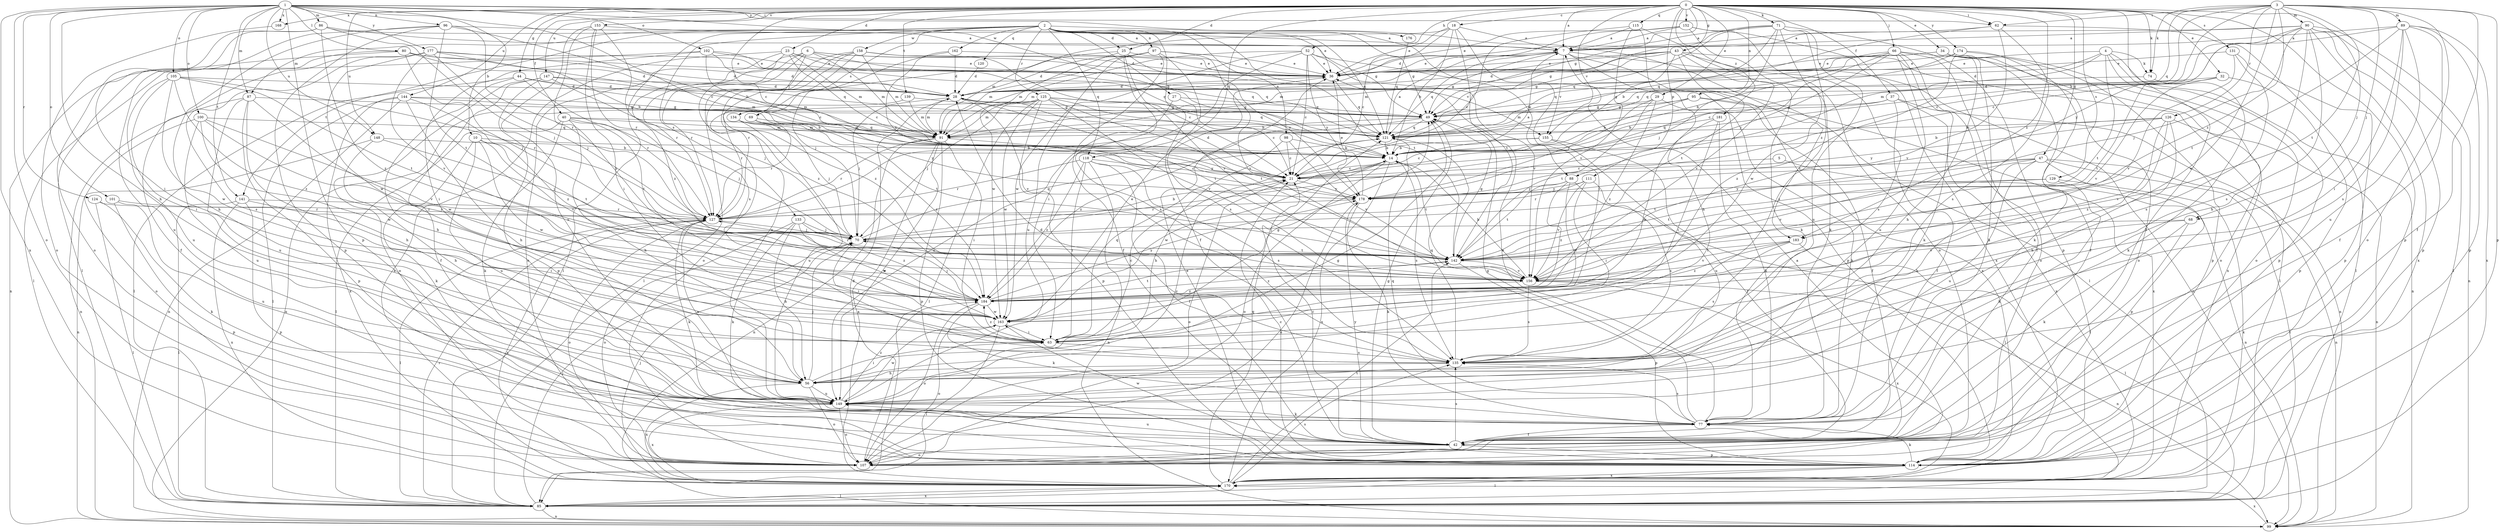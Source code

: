 strict digraph  {
0;
1;
2;
3;
4;
5;
6;
7;
10;
14;
18;
21;
23;
25;
27;
28;
29;
32;
34;
36;
37;
40;
42;
43;
44;
47;
49;
52;
56;
62;
63;
66;
68;
69;
70;
71;
74;
77;
80;
85;
86;
87;
88;
89;
90;
91;
95;
96;
97;
98;
99;
100;
101;
102;
105;
107;
111;
114;
115;
118;
120;
121;
124;
125;
126;
127;
129;
131;
133;
134;
135;
139;
141;
142;
144;
147;
148;
149;
152;
153;
155;
156;
158;
162;
163;
168;
170;
174;
176;
177;
178;
181;
183;
184;
0 -> 7  [label=a];
0 -> 18  [label=c];
0 -> 21  [label=c];
0 -> 23  [label=d];
0 -> 25  [label=d];
0 -> 29  [label=e];
0 -> 32  [label=e];
0 -> 34  [label=e];
0 -> 37  [label=f];
0 -> 40  [label=f];
0 -> 42  [label=f];
0 -> 43  [label=g];
0 -> 44  [label=g];
0 -> 47  [label=g];
0 -> 49  [label=g];
0 -> 52  [label=h];
0 -> 62  [label=i];
0 -> 66  [label=j];
0 -> 68  [label=j];
0 -> 71  [label=k];
0 -> 74  [label=k];
0 -> 95  [label=n];
0 -> 111  [label=p];
0 -> 114  [label=p];
0 -> 115  [label=q];
0 -> 118  [label=q];
0 -> 129  [label=s];
0 -> 131  [label=s];
0 -> 139  [label=t];
0 -> 144  [label=u];
0 -> 147  [label=u];
0 -> 148  [label=u];
0 -> 152  [label=v];
0 -> 153  [label=v];
0 -> 155  [label=v];
0 -> 168  [label=x];
0 -> 174  [label=y];
0 -> 181  [label=z];
0 -> 183  [label=z];
1 -> 10  [label=b];
1 -> 14  [label=b];
1 -> 21  [label=c];
1 -> 56  [label=h];
1 -> 62  [label=i];
1 -> 80  [label=l];
1 -> 86  [label=m];
1 -> 87  [label=m];
1 -> 96  [label=n];
1 -> 100  [label=o];
1 -> 101  [label=o];
1 -> 102  [label=o];
1 -> 105  [label=o];
1 -> 107  [label=o];
1 -> 114  [label=p];
1 -> 124  [label=r];
1 -> 141  [label=t];
1 -> 148  [label=u];
1 -> 168  [label=x];
1 -> 170  [label=x];
1 -> 176  [label=y];
1 -> 177  [label=y];
2 -> 25  [label=d];
2 -> 27  [label=d];
2 -> 36  [label=e];
2 -> 42  [label=f];
2 -> 49  [label=g];
2 -> 85  [label=l];
2 -> 87  [label=m];
2 -> 88  [label=m];
2 -> 97  [label=n];
2 -> 98  [label=n];
2 -> 118  [label=q];
2 -> 120  [label=q];
2 -> 121  [label=q];
2 -> 125  [label=r];
2 -> 133  [label=s];
2 -> 134  [label=s];
2 -> 141  [label=t];
2 -> 142  [label=t];
2 -> 158  [label=w];
2 -> 162  [label=w];
2 -> 183  [label=z];
3 -> 14  [label=b];
3 -> 42  [label=f];
3 -> 62  [label=i];
3 -> 68  [label=j];
3 -> 74  [label=k];
3 -> 88  [label=m];
3 -> 89  [label=m];
3 -> 90  [label=m];
3 -> 107  [label=o];
3 -> 114  [label=p];
3 -> 121  [label=q];
3 -> 126  [label=r];
3 -> 142  [label=t];
3 -> 163  [label=w];
3 -> 183  [label=z];
4 -> 28  [label=d];
4 -> 36  [label=e];
4 -> 74  [label=k];
4 -> 99  [label=n];
4 -> 107  [label=o];
4 -> 114  [label=p];
4 -> 121  [label=q];
4 -> 142  [label=t];
5 -> 21  [label=c];
5 -> 99  [label=n];
6 -> 36  [label=e];
6 -> 69  [label=j];
6 -> 91  [label=m];
6 -> 107  [label=o];
6 -> 121  [label=q];
6 -> 127  [label=r];
6 -> 155  [label=v];
6 -> 184  [label=z];
7 -> 36  [label=e];
7 -> 49  [label=g];
7 -> 85  [label=l];
7 -> 91  [label=m];
7 -> 99  [label=n];
7 -> 121  [label=q];
7 -> 155  [label=v];
7 -> 170  [label=x];
10 -> 14  [label=b];
10 -> 77  [label=k];
10 -> 142  [label=t];
10 -> 149  [label=u];
10 -> 156  [label=v];
10 -> 163  [label=w];
14 -> 21  [label=c];
14 -> 107  [label=o];
14 -> 135  [label=s];
14 -> 142  [label=t];
14 -> 163  [label=w];
14 -> 170  [label=x];
18 -> 7  [label=a];
18 -> 14  [label=b];
18 -> 21  [label=c];
18 -> 36  [label=e];
18 -> 63  [label=i];
18 -> 91  [label=m];
18 -> 142  [label=t];
21 -> 7  [label=a];
21 -> 28  [label=d];
21 -> 107  [label=o];
21 -> 178  [label=y];
23 -> 21  [label=c];
23 -> 36  [label=e];
23 -> 91  [label=m];
23 -> 121  [label=q];
23 -> 127  [label=r];
23 -> 170  [label=x];
23 -> 184  [label=z];
25 -> 36  [label=e];
25 -> 127  [label=r];
25 -> 135  [label=s];
25 -> 156  [label=v];
25 -> 163  [label=w];
25 -> 178  [label=y];
27 -> 21  [label=c];
27 -> 49  [label=g];
27 -> 149  [label=u];
28 -> 49  [label=g];
28 -> 70  [label=j];
28 -> 91  [label=m];
28 -> 142  [label=t];
28 -> 156  [label=v];
29 -> 49  [label=g];
29 -> 77  [label=k];
29 -> 142  [label=t];
29 -> 178  [label=y];
29 -> 184  [label=z];
32 -> 28  [label=d];
32 -> 114  [label=p];
32 -> 142  [label=t];
32 -> 156  [label=v];
34 -> 36  [label=e];
34 -> 42  [label=f];
34 -> 56  [label=h];
34 -> 77  [label=k];
34 -> 91  [label=m];
34 -> 107  [label=o];
34 -> 114  [label=p];
36 -> 28  [label=d];
36 -> 121  [label=q];
37 -> 14  [label=b];
37 -> 42  [label=f];
37 -> 49  [label=g];
37 -> 99  [label=n];
37 -> 170  [label=x];
40 -> 56  [label=h];
40 -> 70  [label=j];
40 -> 77  [label=k];
40 -> 85  [label=l];
40 -> 91  [label=m];
40 -> 121  [label=q];
40 -> 142  [label=t];
42 -> 21  [label=c];
42 -> 49  [label=g];
42 -> 107  [label=o];
42 -> 114  [label=p];
42 -> 135  [label=s];
42 -> 149  [label=u];
42 -> 163  [label=w];
42 -> 178  [label=y];
43 -> 28  [label=d];
43 -> 36  [label=e];
43 -> 49  [label=g];
43 -> 85  [label=l];
43 -> 91  [label=m];
43 -> 121  [label=q];
43 -> 135  [label=s];
43 -> 142  [label=t];
43 -> 156  [label=v];
44 -> 28  [label=d];
44 -> 56  [label=h];
44 -> 85  [label=l];
44 -> 91  [label=m];
44 -> 127  [label=r];
47 -> 21  [label=c];
47 -> 56  [label=h];
47 -> 85  [label=l];
47 -> 99  [label=n];
47 -> 114  [label=p];
47 -> 142  [label=t];
47 -> 149  [label=u];
47 -> 156  [label=v];
49 -> 121  [label=q];
49 -> 127  [label=r];
49 -> 184  [label=z];
52 -> 21  [label=c];
52 -> 36  [label=e];
52 -> 63  [label=i];
52 -> 91  [label=m];
52 -> 114  [label=p];
52 -> 156  [label=v];
52 -> 163  [label=w];
52 -> 178  [label=y];
56 -> 63  [label=i];
56 -> 70  [label=j];
56 -> 107  [label=o];
56 -> 149  [label=u];
56 -> 170  [label=x];
62 -> 7  [label=a];
62 -> 85  [label=l];
62 -> 121  [label=q];
62 -> 135  [label=s];
62 -> 156  [label=v];
63 -> 21  [label=c];
63 -> 49  [label=g];
63 -> 121  [label=q];
63 -> 135  [label=s];
63 -> 184  [label=z];
66 -> 14  [label=b];
66 -> 21  [label=c];
66 -> 36  [label=e];
66 -> 42  [label=f];
66 -> 77  [label=k];
66 -> 107  [label=o];
66 -> 149  [label=u];
66 -> 170  [label=x];
66 -> 178  [label=y];
68 -> 42  [label=f];
68 -> 70  [label=j];
68 -> 77  [label=k];
68 -> 156  [label=v];
69 -> 91  [label=m];
69 -> 127  [label=r];
69 -> 142  [label=t];
69 -> 178  [label=y];
70 -> 14  [label=b];
70 -> 63  [label=i];
70 -> 121  [label=q];
70 -> 142  [label=t];
71 -> 7  [label=a];
71 -> 14  [label=b];
71 -> 49  [label=g];
71 -> 70  [label=j];
71 -> 114  [label=p];
71 -> 121  [label=q];
71 -> 135  [label=s];
71 -> 149  [label=u];
71 -> 163  [label=w];
74 -> 49  [label=g];
74 -> 77  [label=k];
77 -> 36  [label=e];
77 -> 42  [label=f];
77 -> 49  [label=g];
77 -> 121  [label=q];
77 -> 135  [label=s];
80 -> 28  [label=d];
80 -> 36  [label=e];
80 -> 70  [label=j];
80 -> 99  [label=n];
80 -> 121  [label=q];
80 -> 149  [label=u];
85 -> 70  [label=j];
85 -> 99  [label=n];
85 -> 127  [label=r];
85 -> 170  [label=x];
86 -> 7  [label=a];
86 -> 49  [label=g];
86 -> 63  [label=i];
86 -> 70  [label=j];
86 -> 107  [label=o];
86 -> 184  [label=z];
87 -> 49  [label=g];
87 -> 56  [label=h];
87 -> 99  [label=n];
87 -> 114  [label=p];
87 -> 149  [label=u];
87 -> 163  [label=w];
88 -> 85  [label=l];
88 -> 142  [label=t];
88 -> 163  [label=w];
88 -> 178  [label=y];
88 -> 184  [label=z];
89 -> 7  [label=a];
89 -> 21  [label=c];
89 -> 42  [label=f];
89 -> 63  [label=i];
89 -> 114  [label=p];
89 -> 135  [label=s];
89 -> 142  [label=t];
89 -> 149  [label=u];
89 -> 170  [label=x];
90 -> 7  [label=a];
90 -> 21  [label=c];
90 -> 36  [label=e];
90 -> 56  [label=h];
90 -> 70  [label=j];
90 -> 85  [label=l];
90 -> 99  [label=n];
90 -> 114  [label=p];
90 -> 135  [label=s];
90 -> 170  [label=x];
90 -> 178  [label=y];
91 -> 63  [label=i];
91 -> 99  [label=n];
91 -> 114  [label=p];
91 -> 127  [label=r];
91 -> 149  [label=u];
91 -> 170  [label=x];
91 -> 178  [label=y];
95 -> 14  [label=b];
95 -> 42  [label=f];
95 -> 49  [label=g];
95 -> 91  [label=m];
95 -> 170  [label=x];
96 -> 7  [label=a];
96 -> 14  [label=b];
96 -> 56  [label=h];
96 -> 85  [label=l];
96 -> 114  [label=p];
96 -> 127  [label=r];
96 -> 142  [label=t];
97 -> 28  [label=d];
97 -> 36  [label=e];
97 -> 42  [label=f];
97 -> 91  [label=m];
97 -> 135  [label=s];
97 -> 149  [label=u];
97 -> 156  [label=v];
98 -> 14  [label=b];
98 -> 21  [label=c];
98 -> 56  [label=h];
98 -> 156  [label=v];
99 -> 170  [label=x];
100 -> 107  [label=o];
100 -> 121  [label=q];
100 -> 149  [label=u];
100 -> 156  [label=v];
100 -> 163  [label=w];
100 -> 184  [label=z];
101 -> 114  [label=p];
101 -> 127  [label=r];
101 -> 149  [label=u];
102 -> 21  [label=c];
102 -> 28  [label=d];
102 -> 36  [label=e];
102 -> 63  [label=i];
102 -> 85  [label=l];
102 -> 121  [label=q];
105 -> 28  [label=d];
105 -> 63  [label=i];
105 -> 127  [label=r];
105 -> 142  [label=t];
105 -> 149  [label=u];
105 -> 163  [label=w];
105 -> 184  [label=z];
107 -> 7  [label=a];
107 -> 28  [label=d];
111 -> 63  [label=i];
111 -> 127  [label=r];
111 -> 135  [label=s];
111 -> 156  [label=v];
111 -> 178  [label=y];
114 -> 21  [label=c];
114 -> 36  [label=e];
114 -> 77  [label=k];
114 -> 85  [label=l];
114 -> 170  [label=x];
115 -> 7  [label=a];
115 -> 21  [label=c];
115 -> 56  [label=h];
115 -> 77  [label=k];
115 -> 156  [label=v];
118 -> 21  [label=c];
118 -> 42  [label=f];
118 -> 63  [label=i];
118 -> 99  [label=n];
118 -> 127  [label=r];
118 -> 135  [label=s];
118 -> 184  [label=z];
120 -> 28  [label=d];
121 -> 7  [label=a];
121 -> 14  [label=b];
124 -> 77  [label=k];
124 -> 85  [label=l];
124 -> 127  [label=r];
125 -> 14  [label=b];
125 -> 49  [label=g];
125 -> 70  [label=j];
125 -> 85  [label=l];
125 -> 91  [label=m];
125 -> 114  [label=p];
125 -> 121  [label=q];
125 -> 127  [label=r];
125 -> 142  [label=t];
125 -> 156  [label=v];
125 -> 163  [label=w];
126 -> 14  [label=b];
126 -> 56  [label=h];
126 -> 91  [label=m];
126 -> 99  [label=n];
126 -> 156  [label=v];
126 -> 178  [label=y];
126 -> 184  [label=z];
127 -> 70  [label=j];
127 -> 77  [label=k];
127 -> 85  [label=l];
127 -> 107  [label=o];
127 -> 149  [label=u];
127 -> 170  [label=x];
129 -> 77  [label=k];
129 -> 142  [label=t];
129 -> 170  [label=x];
129 -> 178  [label=y];
131 -> 36  [label=e];
131 -> 114  [label=p];
131 -> 135  [label=s];
131 -> 156  [label=v];
133 -> 56  [label=h];
133 -> 70  [label=j];
133 -> 77  [label=k];
133 -> 107  [label=o];
133 -> 163  [label=w];
133 -> 184  [label=z];
134 -> 70  [label=j];
134 -> 91  [label=m];
134 -> 149  [label=u];
134 -> 184  [label=z];
135 -> 28  [label=d];
135 -> 56  [label=h];
135 -> 121  [label=q];
139 -> 49  [label=g];
139 -> 91  [label=m];
139 -> 99  [label=n];
141 -> 63  [label=i];
141 -> 85  [label=l];
141 -> 114  [label=p];
141 -> 127  [label=r];
141 -> 170  [label=x];
142 -> 49  [label=g];
142 -> 114  [label=p];
142 -> 127  [label=r];
142 -> 156  [label=v];
142 -> 184  [label=z];
144 -> 14  [label=b];
144 -> 49  [label=g];
144 -> 56  [label=h];
144 -> 85  [label=l];
144 -> 99  [label=n];
144 -> 170  [label=x];
144 -> 184  [label=z];
147 -> 28  [label=d];
147 -> 42  [label=f];
147 -> 70  [label=j];
147 -> 91  [label=m];
147 -> 107  [label=o];
147 -> 114  [label=p];
148 -> 14  [label=b];
148 -> 56  [label=h];
148 -> 70  [label=j];
148 -> 99  [label=n];
149 -> 21  [label=c];
149 -> 49  [label=g];
149 -> 77  [label=k];
149 -> 107  [label=o];
149 -> 163  [label=w];
149 -> 170  [label=x];
149 -> 184  [label=z];
152 -> 7  [label=a];
152 -> 28  [label=d];
152 -> 36  [label=e];
152 -> 77  [label=k];
152 -> 107  [label=o];
152 -> 170  [label=x];
153 -> 7  [label=a];
153 -> 63  [label=i];
153 -> 127  [label=r];
153 -> 135  [label=s];
153 -> 149  [label=u];
153 -> 184  [label=z];
155 -> 14  [label=b];
155 -> 21  [label=c];
155 -> 42  [label=f];
155 -> 149  [label=u];
156 -> 14  [label=b];
156 -> 99  [label=n];
156 -> 135  [label=s];
156 -> 170  [label=x];
156 -> 184  [label=z];
158 -> 21  [label=c];
158 -> 36  [label=e];
158 -> 85  [label=l];
158 -> 91  [label=m];
158 -> 107  [label=o];
158 -> 149  [label=u];
158 -> 184  [label=z];
162 -> 28  [label=d];
162 -> 36  [label=e];
162 -> 70  [label=j];
162 -> 178  [label=y];
163 -> 36  [label=e];
163 -> 63  [label=i];
163 -> 85  [label=l];
163 -> 107  [label=o];
168 -> 107  [label=o];
170 -> 70  [label=j];
170 -> 85  [label=l];
170 -> 121  [label=q];
170 -> 135  [label=s];
170 -> 142  [label=t];
174 -> 36  [label=e];
174 -> 77  [label=k];
174 -> 107  [label=o];
174 -> 121  [label=q];
174 -> 184  [label=z];
176 -> 121  [label=q];
177 -> 14  [label=b];
177 -> 28  [label=d];
177 -> 36  [label=e];
177 -> 42  [label=f];
177 -> 70  [label=j];
177 -> 135  [label=s];
177 -> 156  [label=v];
177 -> 163  [label=w];
178 -> 36  [label=e];
178 -> 77  [label=k];
178 -> 107  [label=o];
178 -> 127  [label=r];
181 -> 63  [label=i];
181 -> 77  [label=k];
181 -> 121  [label=q];
181 -> 163  [label=w];
183 -> 85  [label=l];
183 -> 135  [label=s];
183 -> 142  [label=t];
183 -> 156  [label=v];
183 -> 184  [label=z];
184 -> 70  [label=j];
184 -> 77  [label=k];
184 -> 107  [label=o];
184 -> 142  [label=t];
184 -> 163  [label=w];
184 -> 178  [label=y];
}
